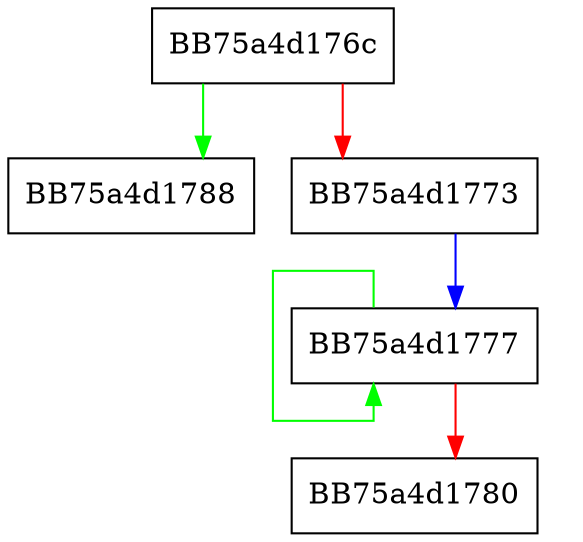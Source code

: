 digraph GetNextLine {
  node [shape="box"];
  graph [splines=ortho];
  BB75a4d176c -> BB75a4d1788 [color="green"];
  BB75a4d176c -> BB75a4d1773 [color="red"];
  BB75a4d1773 -> BB75a4d1777 [color="blue"];
  BB75a4d1777 -> BB75a4d1777 [color="green"];
  BB75a4d1777 -> BB75a4d1780 [color="red"];
}